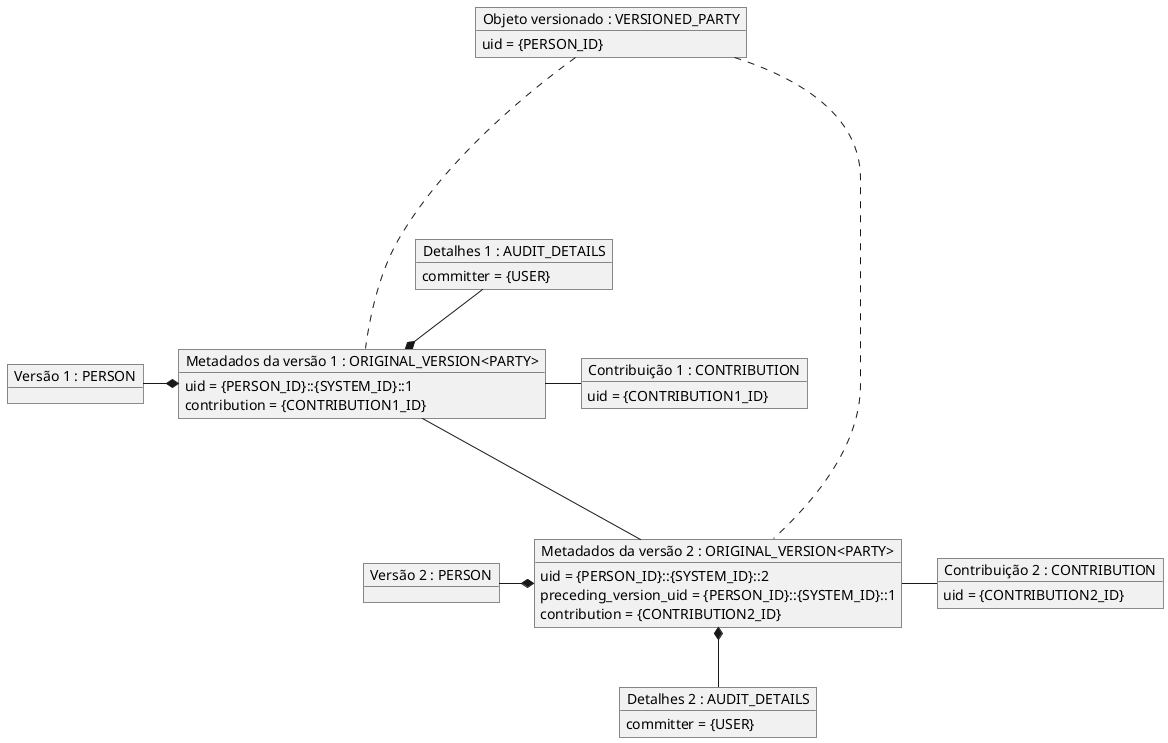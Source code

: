 @startuml "Diagrama de Objetos"
object "Contribuição 1 : CONTRIBUTION" as CONTRIBUTION_V1 {
uid = {CONTRIBUTION1_ID}
}

object "Versão 1 : PERSON" as DATA_V1 {
}

object "Metadados da versão 1 : ORIGINAL_VERSION<PARTY>" as METADATA_V1 {
uid = {PERSON_ID}::{SYSTEM_ID}::1
contribution = {CONTRIBUTION1_ID}
}

object "Detalhes 1 : AUDIT_DETAILS" as AUDIT_DETAILS_V1 {
committer = {USER}
}



object "Contribuição 2 : CONTRIBUTION" as CONTRIBUTION_V2 {
uid = {CONTRIBUTION2_ID}
}


object "Versão 2 : PERSON" as DATA_V2 {
}

object "Metadados da versão 2 : ORIGINAL_VERSION<PARTY>" as METADATA_V2 {
uid = {PERSON_ID}::{SYSTEM_ID}::2
preceding_version_uid = {PERSON_ID}::{SYSTEM_ID}::1
contribution = {CONTRIBUTION2_ID}
}

object "Detalhes 2 : AUDIT_DETAILS" as AUDIT_DETAILS_V2 {
committer = {USER}
}

object "Objeto versionado : VERSIONED_PARTY" as VERSIONED_PARTY {
uid = {PERSON_ID}
}



DATA_V1 -* METADATA_V1

METADATA_V1 - CONTRIBUTION_V1

AUDIT_DETAILS_V1 --*  METADATA_V1 


DATA_V2 -* METADATA_V2

METADATA_V2 - CONTRIBUTION_V2 

METADATA_V2 *-- AUDIT_DETAILS_V2



METADATA_V1 --- METADATA_V2



VERSIONED_PARTY ..... METADATA_V1
VERSIONED_PARTY ..... METADATA_V2
@enduml
